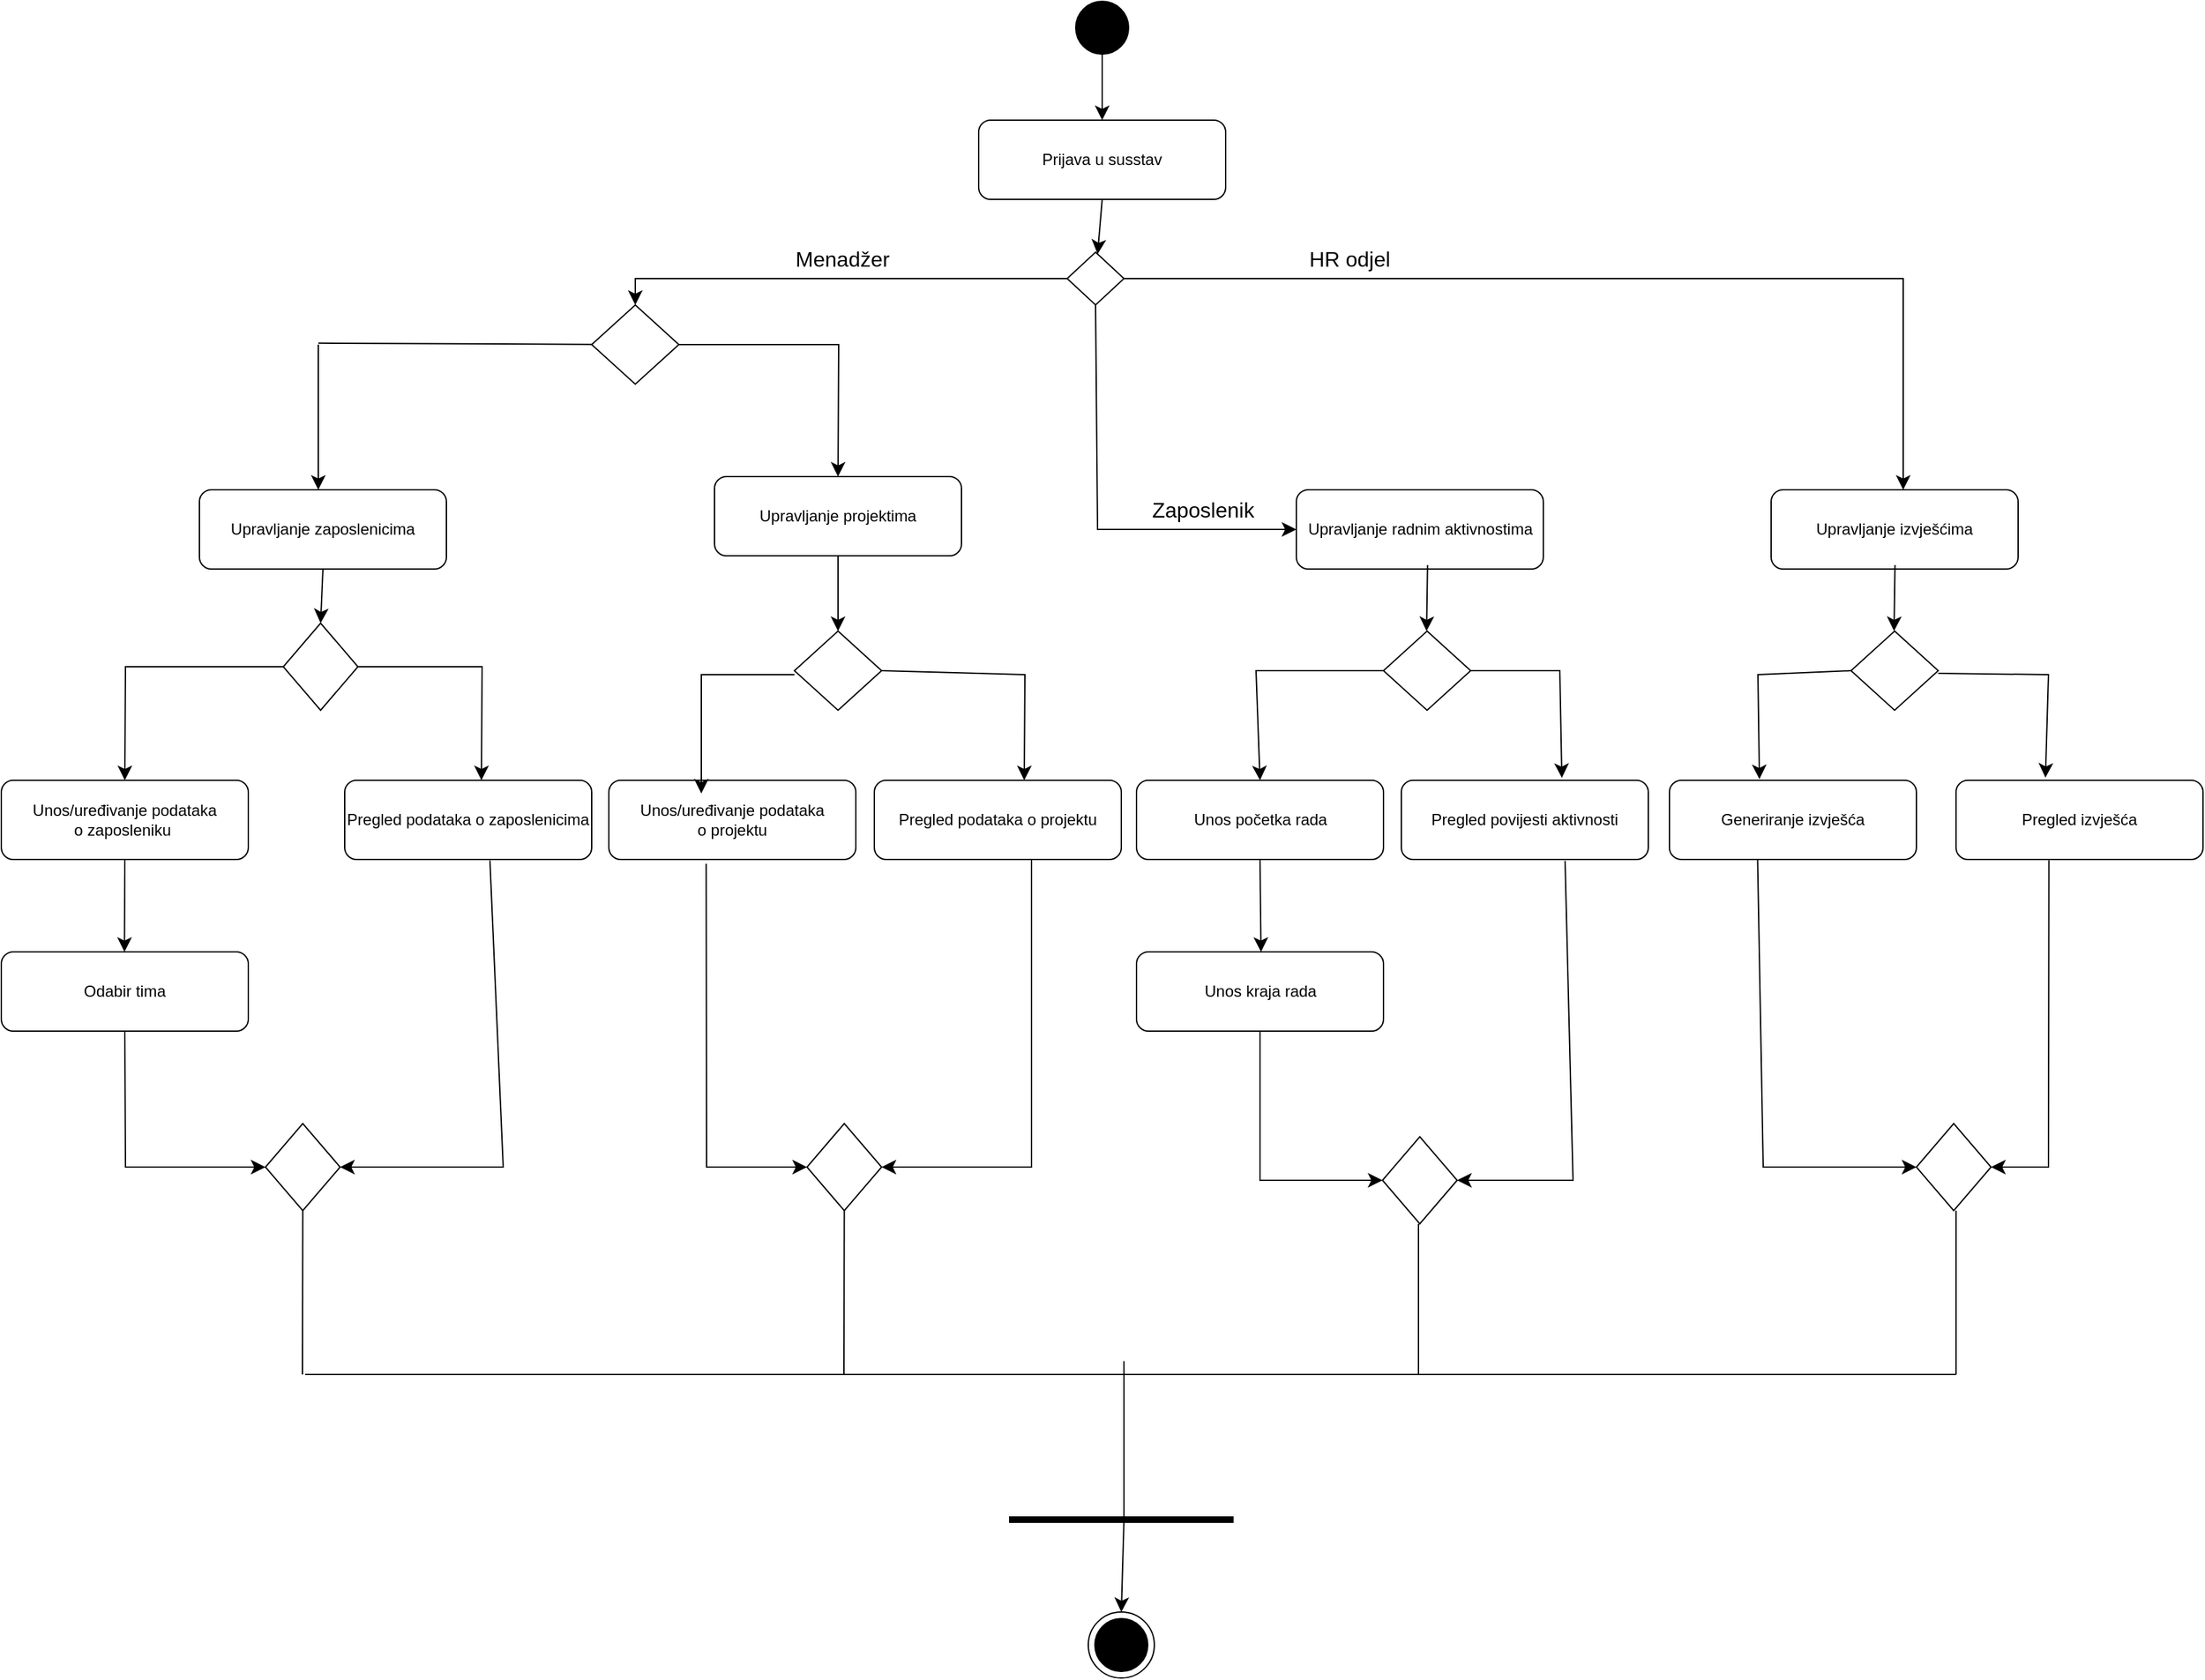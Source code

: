 <mxfile version="24.5.4" type="device">
  <diagram name="Page-1" id="gzGRxWa3JoMpj--NY-mY">
    <mxGraphModel dx="2333" dy="1587" grid="0" gridSize="10" guides="1" tooltips="1" connect="1" arrows="1" fold="1" page="1" pageScale="1" pageWidth="2336" pageHeight="1654" math="0" shadow="0">
      <root>
        <mxCell id="0" />
        <mxCell id="1" parent="0" />
        <mxCell id="ijba6530hI7enNe_Atq1-97" value="" style="ellipse;whiteSpace=wrap;html=1;aspect=fixed;" parent="1" vertex="1">
          <mxGeometry x="1143" y="1230" width="50" height="50" as="geometry" />
        </mxCell>
        <mxCell id="ijba6530hI7enNe_Atq1-5" style="edgeStyle=none;curved=1;rounded=0;orthogonalLoop=1;jettySize=auto;html=1;exitX=0.5;exitY=1;exitDx=0;exitDy=0;entryX=0.5;entryY=0;entryDx=0;entryDy=0;fontSize=12;startSize=8;endSize=8;" parent="1" source="ijba6530hI7enNe_Atq1-1" target="ijba6530hI7enNe_Atq1-4" edge="1">
          <mxGeometry relative="1" as="geometry" />
        </mxCell>
        <mxCell id="ijba6530hI7enNe_Atq1-1" value="" style="ellipse;whiteSpace=wrap;html=1;aspect=fixed;strokeColor=#000000;fillColor=#000000;" parent="1" vertex="1">
          <mxGeometry x="1133.5" y="10" width="40" height="40" as="geometry" />
        </mxCell>
        <mxCell id="ijba6530hI7enNe_Atq1-4" value="Prijava u susstav" style="rounded=1;whiteSpace=wrap;html=1;" parent="1" vertex="1">
          <mxGeometry x="1060" y="100" width="187" height="60" as="geometry" />
        </mxCell>
        <mxCell id="ijba6530hI7enNe_Atq1-26" style="edgeStyle=none;curved=1;rounded=0;orthogonalLoop=1;jettySize=auto;html=1;exitX=0.5;exitY=1;exitDx=0;exitDy=0;entryX=0;entryY=0.5;entryDx=0;entryDy=0;fontSize=12;startSize=8;endSize=8;" parent="1" source="ijba6530hI7enNe_Atq1-11" target="ijba6530hI7enNe_Atq1-21" edge="1">
          <mxGeometry relative="1" as="geometry" />
        </mxCell>
        <mxCell id="ijba6530hI7enNe_Atq1-11" value="Upravljanje zaposlenicima" style="rounded=1;whiteSpace=wrap;html=1;" parent="1" vertex="1">
          <mxGeometry x="470" y="380" width="187" height="60" as="geometry" />
        </mxCell>
        <mxCell id="ijba6530hI7enNe_Atq1-27" style="edgeStyle=none;curved=1;rounded=0;orthogonalLoop=1;jettySize=auto;html=1;exitX=0.5;exitY=1;exitDx=0;exitDy=0;fontSize=12;startSize=8;endSize=8;entryX=0.5;entryY=0;entryDx=0;entryDy=0;" parent="1" source="ijba6530hI7enNe_Atq1-12" target="ijba6530hI7enNe_Atq1-22" edge="1">
          <mxGeometry relative="1" as="geometry">
            <mxPoint x="1023.25" y="490" as="targetPoint" />
          </mxGeometry>
        </mxCell>
        <mxCell id="ijba6530hI7enNe_Atq1-12" value="Upravljanje projektima" style="rounded=1;whiteSpace=wrap;html=1;" parent="1" vertex="1">
          <mxGeometry x="860" y="370" width="187" height="60" as="geometry" />
        </mxCell>
        <mxCell id="ijba6530hI7enNe_Atq1-13" value="Upravljanje radnim aktivnostima" style="rounded=1;whiteSpace=wrap;html=1;" parent="1" vertex="1">
          <mxGeometry x="1300.5" y="380" width="187" height="60" as="geometry" />
        </mxCell>
        <mxCell id="ijba6530hI7enNe_Atq1-14" value="Upravljanje izvješćima" style="rounded=1;whiteSpace=wrap;html=1;" parent="1" vertex="1">
          <mxGeometry x="1660" y="380" width="187" height="60" as="geometry" />
        </mxCell>
        <mxCell id="ijba6530hI7enNe_Atq1-17" value="" style="endArrow=classic;html=1;rounded=0;fontSize=12;startSize=8;endSize=8;curved=0;exitX=1;exitY=0.5;exitDx=0;exitDy=0;" parent="1" source="ijba6530hI7enNe_Atq1-67" edge="1">
          <mxGeometry width="50" height="50" relative="1" as="geometry">
            <mxPoint x="1760" y="320" as="sourcePoint" />
            <mxPoint x="1760" y="380" as="targetPoint" />
            <Array as="points">
              <mxPoint x="1760" y="220" />
            </Array>
          </mxGeometry>
        </mxCell>
        <mxCell id="ijba6530hI7enNe_Atq1-18" value="" style="endArrow=classic;html=1;rounded=0;fontSize=12;startSize=8;endSize=8;curved=0;exitX=0.5;exitY=1;exitDx=0;exitDy=0;entryX=0;entryY=0.5;entryDx=0;entryDy=0;" parent="1" source="ijba6530hI7enNe_Atq1-67" target="ijba6530hI7enNe_Atq1-13" edge="1">
          <mxGeometry width="50" height="50" relative="1" as="geometry">
            <mxPoint x="1400" y="320" as="sourcePoint" />
            <mxPoint x="1400" y="380" as="targetPoint" />
            <Array as="points">
              <mxPoint x="1150" y="410" />
            </Array>
          </mxGeometry>
        </mxCell>
        <mxCell id="ijba6530hI7enNe_Atq1-19" value="" style="endArrow=classic;html=1;rounded=0;fontSize=12;startSize=8;endSize=8;curved=1;" parent="1" edge="1">
          <mxGeometry width="50" height="50" relative="1" as="geometry">
            <mxPoint x="560" y="270" as="sourcePoint" />
            <mxPoint x="560" y="380" as="targetPoint" />
          </mxGeometry>
        </mxCell>
        <mxCell id="ijba6530hI7enNe_Atq1-20" value="" style="endArrow=classic;html=1;rounded=0;fontSize=12;startSize=8;endSize=8;curved=0;exitX=1;exitY=0.5;exitDx=0;exitDy=0;entryX=0.5;entryY=0;entryDx=0;entryDy=0;" parent="1" source="ijba6530hI7enNe_Atq1-68" target="ijba6530hI7enNe_Atq1-12" edge="1">
          <mxGeometry width="50" height="50" relative="1" as="geometry">
            <mxPoint x="940" y="270" as="sourcePoint" />
            <mxPoint x="940" y="380" as="targetPoint" />
            <Array as="points">
              <mxPoint x="954" y="270" />
            </Array>
          </mxGeometry>
        </mxCell>
        <mxCell id="ijba6530hI7enNe_Atq1-37" style="edgeStyle=none;curved=0;rounded=0;orthogonalLoop=1;jettySize=auto;html=1;exitX=0.5;exitY=1;exitDx=0;exitDy=0;entryX=0.5;entryY=0;entryDx=0;entryDy=0;fontSize=12;startSize=8;endSize=8;" parent="1" source="ijba6530hI7enNe_Atq1-21" target="ijba6530hI7enNe_Atq1-33" edge="1">
          <mxGeometry relative="1" as="geometry">
            <Array as="points">
              <mxPoint x="414" y="514" />
            </Array>
          </mxGeometry>
        </mxCell>
        <mxCell id="ijba6530hI7enNe_Atq1-38" style="edgeStyle=none;curved=0;rounded=0;orthogonalLoop=1;jettySize=auto;html=1;exitX=0.5;exitY=0;exitDx=0;exitDy=0;entryX=0.5;entryY=0;entryDx=0;entryDy=0;fontSize=12;startSize=8;endSize=8;" parent="1" edge="1">
          <mxGeometry relative="1" as="geometry">
            <mxPoint x="570" y="514" as="sourcePoint" />
            <mxPoint x="683.5" y="600" as="targetPoint" />
            <Array as="points">
              <mxPoint x="684" y="514" />
            </Array>
          </mxGeometry>
        </mxCell>
        <mxCell id="ijba6530hI7enNe_Atq1-21" value="" style="rhombus;whiteSpace=wrap;html=1;direction=south;" parent="1" vertex="1">
          <mxGeometry x="533.5" y="481" width="56.5" height="66" as="geometry" />
        </mxCell>
        <mxCell id="ijba6530hI7enNe_Atq1-22" value="" style="rhombus;whiteSpace=wrap;html=1;" parent="1" vertex="1">
          <mxGeometry x="920.5" y="487" width="66" height="60" as="geometry" />
        </mxCell>
        <mxCell id="ijba6530hI7enNe_Atq1-24" value="" style="rhombus;whiteSpace=wrap;html=1;" parent="1" vertex="1">
          <mxGeometry x="1720.5" y="487" width="66" height="60" as="geometry" />
        </mxCell>
        <mxCell id="ijba6530hI7enNe_Atq1-29" value="" style="rhombus;whiteSpace=wrap;html=1;" parent="1" vertex="1">
          <mxGeometry x="1366.5" y="487" width="66" height="60" as="geometry" />
        </mxCell>
        <mxCell id="ijba6530hI7enNe_Atq1-31" style="edgeStyle=none;curved=1;rounded=0;orthogonalLoop=1;jettySize=auto;html=1;exitX=0.5;exitY=1;exitDx=0;exitDy=0;fontSize=12;startSize=8;endSize=8;" parent="1" edge="1">
          <mxGeometry relative="1" as="geometry">
            <mxPoint x="1753.05" y="487" as="targetPoint" />
            <mxPoint x="1753.8" y="437" as="sourcePoint" />
          </mxGeometry>
        </mxCell>
        <mxCell id="ijba6530hI7enNe_Atq1-39" style="edgeStyle=none;curved=1;rounded=0;orthogonalLoop=1;jettySize=auto;html=1;exitX=0.5;exitY=1;exitDx=0;exitDy=0;fontSize=12;startSize=8;endSize=8;" parent="1" source="ijba6530hI7enNe_Atq1-33" edge="1">
          <mxGeometry relative="1" as="geometry">
            <mxPoint x="413.25" y="730.0" as="targetPoint" />
          </mxGeometry>
        </mxCell>
        <mxCell id="ijba6530hI7enNe_Atq1-33" value="Unos/uređivanje podataka&lt;div&gt;o zaposleniku&amp;nbsp;&lt;/div&gt;" style="rounded=1;whiteSpace=wrap;html=1;" parent="1" vertex="1">
          <mxGeometry x="320" y="600" width="187" height="60" as="geometry" />
        </mxCell>
        <mxCell id="ijba6530hI7enNe_Atq1-90" style="edgeStyle=none;curved=0;rounded=0;orthogonalLoop=1;jettySize=auto;html=1;exitX=0.588;exitY=1.012;exitDx=0;exitDy=0;entryX=0.5;entryY=0;entryDx=0;entryDy=0;fontSize=12;startSize=8;endSize=8;exitPerimeter=0;" parent="1" source="ijba6530hI7enNe_Atq1-35" target="ijba6530hI7enNe_Atq1-88" edge="1">
          <mxGeometry relative="1" as="geometry">
            <Array as="points">
              <mxPoint x="700" y="893" />
            </Array>
          </mxGeometry>
        </mxCell>
        <mxCell id="ijba6530hI7enNe_Atq1-35" value="Pregled podataka o zaposlenicima" style="rounded=1;whiteSpace=wrap;html=1;" parent="1" vertex="1">
          <mxGeometry x="580" y="600" width="187" height="60" as="geometry" />
        </mxCell>
        <mxCell id="ijba6530hI7enNe_Atq1-86" style="edgeStyle=none;curved=0;rounded=0;orthogonalLoop=1;jettySize=auto;html=1;exitX=0.394;exitY=1.054;exitDx=0;exitDy=0;entryX=0.5;entryY=1;entryDx=0;entryDy=0;fontSize=12;startSize=8;endSize=8;exitPerimeter=0;" parent="1" source="ijba6530hI7enNe_Atq1-36" target="ijba6530hI7enNe_Atq1-60" edge="1">
          <mxGeometry relative="1" as="geometry">
            <Array as="points">
              <mxPoint x="854" y="893" />
            </Array>
          </mxGeometry>
        </mxCell>
        <mxCell id="ijba6530hI7enNe_Atq1-36" value="Unos/uređivanje podataka&lt;div&gt;o projektu&lt;/div&gt;" style="rounded=1;whiteSpace=wrap;html=1;" parent="1" vertex="1">
          <mxGeometry x="780" y="600" width="187" height="60" as="geometry" />
        </mxCell>
        <mxCell id="ijba6530hI7enNe_Atq1-87" style="edgeStyle=none;curved=0;rounded=0;orthogonalLoop=1;jettySize=auto;html=1;entryX=0.5;entryY=0;entryDx=0;entryDy=0;fontSize=12;startSize=8;endSize=8;" parent="1" target="ijba6530hI7enNe_Atq1-60" edge="1">
          <mxGeometry relative="1" as="geometry">
            <mxPoint x="1100" y="650" as="sourcePoint" />
            <Array as="points">
              <mxPoint x="1100" y="893" />
            </Array>
          </mxGeometry>
        </mxCell>
        <mxCell id="ijba6530hI7enNe_Atq1-41" value="Pregled podataka o projektu" style="rounded=1;whiteSpace=wrap;html=1;" parent="1" vertex="1">
          <mxGeometry x="981" y="600" width="187" height="60" as="geometry" />
        </mxCell>
        <mxCell id="ijba6530hI7enNe_Atq1-57" style="edgeStyle=none;curved=1;rounded=0;orthogonalLoop=1;jettySize=auto;html=1;exitX=0.5;exitY=1;exitDx=0;exitDy=0;fontSize=12;startSize=8;endSize=8;" parent="1" source="ijba6530hI7enNe_Atq1-43" edge="1">
          <mxGeometry relative="1" as="geometry">
            <mxPoint x="1273.778" y="730" as="targetPoint" />
          </mxGeometry>
        </mxCell>
        <mxCell id="ijba6530hI7enNe_Atq1-43" value="Unos početka rada" style="rounded=1;whiteSpace=wrap;html=1;" parent="1" vertex="1">
          <mxGeometry x="1179.5" y="600" width="187" height="60" as="geometry" />
        </mxCell>
        <mxCell id="ijba6530hI7enNe_Atq1-45" style="edgeStyle=none;curved=1;rounded=0;orthogonalLoop=1;jettySize=auto;html=1;exitX=0.5;exitY=1;exitDx=0;exitDy=0;fontSize=12;startSize=8;endSize=8;" parent="1" edge="1">
          <mxGeometry relative="1" as="geometry">
            <mxPoint x="1399.12" y="487" as="targetPoint" />
            <mxPoint x="1399.87" y="437" as="sourcePoint" />
          </mxGeometry>
        </mxCell>
        <mxCell id="ijba6530hI7enNe_Atq1-81" style="edgeStyle=none;curved=0;rounded=0;orthogonalLoop=1;jettySize=auto;html=1;exitX=0.663;exitY=1.017;exitDx=0;exitDy=0;entryX=0.5;entryY=0;entryDx=0;entryDy=0;fontSize=12;startSize=8;endSize=8;exitPerimeter=0;" parent="1" source="ijba6530hI7enNe_Atq1-46" target="ijba6530hI7enNe_Atq1-61" edge="1">
          <mxGeometry relative="1" as="geometry">
            <Array as="points">
              <mxPoint x="1510" y="903" />
            </Array>
          </mxGeometry>
        </mxCell>
        <mxCell id="ijba6530hI7enNe_Atq1-46" value="Pregled povijesti aktivnosti" style="rounded=1;whiteSpace=wrap;html=1;" parent="1" vertex="1">
          <mxGeometry x="1380" y="600" width="187" height="60" as="geometry" />
        </mxCell>
        <mxCell id="ijba6530hI7enNe_Atq1-79" style="edgeStyle=none;curved=0;rounded=0;orthogonalLoop=1;jettySize=auto;html=1;entryX=0.5;entryY=0;entryDx=0;entryDy=0;fontSize=12;startSize=8;endSize=8;exitX=0.376;exitY=1.011;exitDx=0;exitDy=0;exitPerimeter=0;" parent="1" source="ijba6530hI7enNe_Atq1-48" target="ijba6530hI7enNe_Atq1-62" edge="1">
          <mxGeometry relative="1" as="geometry">
            <mxPoint x="1860" y="661" as="sourcePoint" />
            <Array as="points">
              <mxPoint x="1870" y="893" />
            </Array>
          </mxGeometry>
        </mxCell>
        <mxCell id="ijba6530hI7enNe_Atq1-48" value="Pregled izvješća" style="rounded=1;whiteSpace=wrap;html=1;" parent="1" vertex="1">
          <mxGeometry x="1800" y="600" width="187" height="60" as="geometry" />
        </mxCell>
        <mxCell id="ijba6530hI7enNe_Atq1-49" style="edgeStyle=none;curved=0;rounded=0;orthogonalLoop=1;jettySize=auto;html=1;exitX=0.5;exitY=1;exitDx=0;exitDy=0;fontSize=12;startSize=8;endSize=8;" parent="1" edge="1">
          <mxGeometry relative="1" as="geometry">
            <mxPoint x="920.5" y="520" as="sourcePoint" />
            <mxPoint x="850" y="610" as="targetPoint" />
            <Array as="points">
              <mxPoint x="850" y="520" />
            </Array>
          </mxGeometry>
        </mxCell>
        <mxCell id="ijba6530hI7enNe_Atq1-50" style="edgeStyle=none;curved=0;rounded=0;orthogonalLoop=1;jettySize=auto;html=1;entryX=0.5;entryY=0;entryDx=0;entryDy=0;fontSize=12;startSize=8;endSize=8;exitX=1;exitY=0.5;exitDx=0;exitDy=0;" parent="1" source="ijba6530hI7enNe_Atq1-22" edge="1">
          <mxGeometry relative="1" as="geometry">
            <mxPoint x="990" y="514" as="sourcePoint" />
            <mxPoint x="1094.5" y="600" as="targetPoint" />
            <Array as="points">
              <mxPoint x="1095" y="520" />
            </Array>
          </mxGeometry>
        </mxCell>
        <mxCell id="ijba6530hI7enNe_Atq1-89" style="edgeStyle=none;curved=0;rounded=0;orthogonalLoop=1;jettySize=auto;html=1;exitX=0.5;exitY=1;exitDx=0;exitDy=0;entryX=0.5;entryY=1;entryDx=0;entryDy=0;fontSize=12;startSize=8;endSize=8;" parent="1" source="ijba6530hI7enNe_Atq1-52" target="ijba6530hI7enNe_Atq1-88" edge="1">
          <mxGeometry relative="1" as="geometry">
            <Array as="points">
              <mxPoint x="414" y="893" />
            </Array>
          </mxGeometry>
        </mxCell>
        <mxCell id="ijba6530hI7enNe_Atq1-52" value="Odabir tima" style="rounded=1;whiteSpace=wrap;html=1;" parent="1" vertex="1">
          <mxGeometry x="320" y="730" width="187" height="60" as="geometry" />
        </mxCell>
        <mxCell id="ijba6530hI7enNe_Atq1-53" style="edgeStyle=none;curved=0;rounded=0;orthogonalLoop=1;jettySize=auto;html=1;exitX=0;exitY=0.5;exitDx=0;exitDy=0;fontSize=12;startSize=8;endSize=8;entryX=0.5;entryY=0;entryDx=0;entryDy=0;" parent="1" source="ijba6530hI7enNe_Atq1-29" target="ijba6530hI7enNe_Atq1-43" edge="1">
          <mxGeometry relative="1" as="geometry">
            <mxPoint x="1366.5" y="520" as="sourcePoint" />
            <mxPoint x="1296" y="610" as="targetPoint" />
            <Array as="points">
              <mxPoint x="1270" y="517" />
            </Array>
          </mxGeometry>
        </mxCell>
        <mxCell id="ijba6530hI7enNe_Atq1-54" style="edgeStyle=none;curved=0;rounded=0;orthogonalLoop=1;jettySize=auto;html=1;entryX=0.65;entryY=-0.03;entryDx=0;entryDy=0;fontSize=12;startSize=8;endSize=8;exitX=1;exitY=0.5;exitDx=0;exitDy=0;entryPerimeter=0;" parent="1" target="ijba6530hI7enNe_Atq1-46" edge="1">
          <mxGeometry relative="1" as="geometry">
            <mxPoint x="1432.5" y="517" as="sourcePoint" />
            <mxPoint x="1540" y="600" as="targetPoint" />
            <Array as="points">
              <mxPoint x="1500" y="517" />
            </Array>
          </mxGeometry>
        </mxCell>
        <mxCell id="ijba6530hI7enNe_Atq1-55" style="edgeStyle=none;curved=0;rounded=0;orthogonalLoop=1;jettySize=auto;html=1;exitX=0;exitY=0.5;exitDx=0;exitDy=0;fontSize=12;startSize=8;endSize=8;entryX=0.343;entryY=-0.014;entryDx=0;entryDy=0;entryPerimeter=0;" parent="1" edge="1">
          <mxGeometry relative="1" as="geometry">
            <mxPoint x="1720.5" y="517" as="sourcePoint" />
            <mxPoint x="1651.141" y="599.16" as="targetPoint" />
            <Array as="points">
              <mxPoint x="1650" y="520" />
            </Array>
          </mxGeometry>
        </mxCell>
        <mxCell id="ijba6530hI7enNe_Atq1-56" style="edgeStyle=none;curved=0;rounded=0;orthogonalLoop=1;jettySize=auto;html=1;entryX=0.362;entryY=-0.033;entryDx=0;entryDy=0;fontSize=12;startSize=8;endSize=8;exitX=1;exitY=0.5;exitDx=0;exitDy=0;entryPerimeter=0;" parent="1" target="ijba6530hI7enNe_Atq1-48" edge="1">
          <mxGeometry relative="1" as="geometry">
            <mxPoint x="1786.5" y="519" as="sourcePoint" />
            <mxPoint x="1856" y="600" as="targetPoint" />
            <Array as="points">
              <mxPoint x="1870" y="520" />
            </Array>
          </mxGeometry>
        </mxCell>
        <mxCell id="ijba6530hI7enNe_Atq1-80" style="edgeStyle=none;curved=0;rounded=0;orthogonalLoop=1;jettySize=auto;html=1;exitX=0.5;exitY=1;exitDx=0;exitDy=0;entryX=0.5;entryY=1;entryDx=0;entryDy=0;fontSize=12;startSize=8;endSize=8;" parent="1" source="ijba6530hI7enNe_Atq1-58" target="ijba6530hI7enNe_Atq1-61" edge="1">
          <mxGeometry relative="1" as="geometry">
            <Array as="points">
              <mxPoint x="1273" y="903" />
            </Array>
          </mxGeometry>
        </mxCell>
        <mxCell id="ijba6530hI7enNe_Atq1-58" value="Unos kraja rada" style="rounded=1;whiteSpace=wrap;html=1;" parent="1" vertex="1">
          <mxGeometry x="1179.5" y="730" width="187" height="60" as="geometry" />
        </mxCell>
        <mxCell id="ijba6530hI7enNe_Atq1-60" value="" style="rhombus;whiteSpace=wrap;html=1;direction=south;" parent="1" vertex="1">
          <mxGeometry x="930" y="860" width="56.5" height="66" as="geometry" />
        </mxCell>
        <mxCell id="ijba6530hI7enNe_Atq1-61" value="" style="rhombus;whiteSpace=wrap;html=1;direction=south;" parent="1" vertex="1">
          <mxGeometry x="1365.75" y="870" width="56.5" height="66" as="geometry" />
        </mxCell>
        <mxCell id="ijba6530hI7enNe_Atq1-62" value="" style="rhombus;whiteSpace=wrap;html=1;direction=south;" parent="1" vertex="1">
          <mxGeometry x="1770" y="860" width="56.5" height="66" as="geometry" />
        </mxCell>
        <mxCell id="ijba6530hI7enNe_Atq1-63" value="" style="ellipse;whiteSpace=wrap;html=1;aspect=fixed;strokeColor=#000000;fillColor=#000000;" parent="1" vertex="1">
          <mxGeometry x="1148" y="1235" width="40" height="40" as="geometry" />
        </mxCell>
        <mxCell id="ijba6530hI7enNe_Atq1-64" value="" style="endArrow=none;html=1;rounded=0;fontSize=12;startSize=2;endSize=20;curved=1;strokeWidth=5;" parent="1" edge="1">
          <mxGeometry width="50" height="50" relative="1" as="geometry">
            <mxPoint x="1083" y="1160" as="sourcePoint" />
            <mxPoint x="1253" y="1160" as="targetPoint" />
            <Array as="points">
              <mxPoint x="1170" y="1160" />
            </Array>
          </mxGeometry>
        </mxCell>
        <mxCell id="ijba6530hI7enNe_Atq1-65" value="" style="endArrow=classic;html=1;rounded=0;fontSize=12;startSize=8;endSize=8;curved=1;" parent="1" edge="1">
          <mxGeometry width="50" height="50" relative="1" as="geometry">
            <mxPoint x="1170" y="1160" as="sourcePoint" />
            <mxPoint x="1168" y="1230" as="targetPoint" />
          </mxGeometry>
        </mxCell>
        <mxCell id="ijba6530hI7enNe_Atq1-69" value="" style="endArrow=none;html=1;rounded=0;fontSize=12;startSize=8;endSize=8;curved=1;" parent="1" target="ijba6530hI7enNe_Atq1-68" edge="1">
          <mxGeometry width="50" height="50" relative="1" as="geometry">
            <mxPoint x="560" y="268.89" as="sourcePoint" />
            <mxPoint x="1760" y="268.89" as="targetPoint" />
          </mxGeometry>
        </mxCell>
        <mxCell id="ijba6530hI7enNe_Atq1-68" value="" style="rhombus;whiteSpace=wrap;html=1;" parent="1" vertex="1">
          <mxGeometry x="767" y="240" width="66" height="60" as="geometry" />
        </mxCell>
        <mxCell id="ijba6530hI7enNe_Atq1-72" value="" style="edgeStyle=none;curved=1;rounded=0;orthogonalLoop=1;jettySize=auto;html=1;exitX=0.5;exitY=1;exitDx=0;exitDy=0;fontSize=12;startSize=8;endSize=8;" parent="1" source="ijba6530hI7enNe_Atq1-4" target="ijba6530hI7enNe_Atq1-67" edge="1">
          <mxGeometry relative="1" as="geometry">
            <mxPoint x="1160" y="240" as="targetPoint" />
            <mxPoint x="1160" y="160" as="sourcePoint" />
          </mxGeometry>
        </mxCell>
        <mxCell id="ijba6530hI7enNe_Atq1-73" style="edgeStyle=none;curved=0;rounded=0;orthogonalLoop=1;jettySize=auto;html=1;exitX=0;exitY=0.5;exitDx=0;exitDy=0;entryX=0.5;entryY=0;entryDx=0;entryDy=0;fontSize=12;startSize=8;endSize=8;" parent="1" source="ijba6530hI7enNe_Atq1-67" target="ijba6530hI7enNe_Atq1-68" edge="1">
          <mxGeometry relative="1" as="geometry">
            <Array as="points">
              <mxPoint x="800" y="220" />
            </Array>
          </mxGeometry>
        </mxCell>
        <mxCell id="ijba6530hI7enNe_Atq1-67" value="" style="rhombus;whiteSpace=wrap;html=1;" parent="1" vertex="1">
          <mxGeometry x="1127" y="200" width="43" height="40" as="geometry" />
        </mxCell>
        <mxCell id="ijba6530hI7enNe_Atq1-78" style="edgeStyle=none;curved=0;rounded=0;orthogonalLoop=1;jettySize=auto;html=1;exitX=0.357;exitY=1;exitDx=0;exitDy=0;entryX=0.5;entryY=1;entryDx=0;entryDy=0;fontSize=12;startSize=8;endSize=8;exitPerimeter=0;" parent="1" source="ijba6530hI7enNe_Atq1-77" target="ijba6530hI7enNe_Atq1-62" edge="1">
          <mxGeometry relative="1" as="geometry">
            <Array as="points">
              <mxPoint x="1654" y="893" />
            </Array>
          </mxGeometry>
        </mxCell>
        <mxCell id="ijba6530hI7enNe_Atq1-77" value="Generiranje izvješća" style="rounded=1;whiteSpace=wrap;html=1;" parent="1" vertex="1">
          <mxGeometry x="1583" y="600" width="187" height="60" as="geometry" />
        </mxCell>
        <mxCell id="ijba6530hI7enNe_Atq1-82" value="Menadžer" style="text;html=1;align=center;verticalAlign=middle;whiteSpace=wrap;rounded=0;fontSize=16;" parent="1" vertex="1">
          <mxGeometry x="926.5" y="190" width="60" height="30" as="geometry" />
        </mxCell>
        <mxCell id="ijba6530hI7enNe_Atq1-84" value="Zaposlenik" style="text;html=1;align=center;verticalAlign=middle;whiteSpace=wrap;rounded=0;fontSize=16;" parent="1" vertex="1">
          <mxGeometry x="1200" y="380" width="60" height="30" as="geometry" />
        </mxCell>
        <mxCell id="ijba6530hI7enNe_Atq1-85" value="HR odjel" style="text;html=1;align=center;verticalAlign=middle;whiteSpace=wrap;rounded=0;fontSize=16;" parent="1" vertex="1">
          <mxGeometry x="1300.5" y="190" width="79.5" height="30" as="geometry" />
        </mxCell>
        <mxCell id="ijba6530hI7enNe_Atq1-88" value="" style="rhombus;whiteSpace=wrap;html=1;direction=south;" parent="1" vertex="1">
          <mxGeometry x="520" y="860" width="56.5" height="66" as="geometry" />
        </mxCell>
        <mxCell id="ijba6530hI7enNe_Atq1-91" value="" style="endArrow=none;html=1;rounded=0;fontSize=12;startSize=8;endSize=8;curved=1;" parent="1" edge="1">
          <mxGeometry width="50" height="50" relative="1" as="geometry">
            <mxPoint x="550" y="1050" as="sourcePoint" />
            <mxPoint x="1800" y="1050" as="targetPoint" />
          </mxGeometry>
        </mxCell>
        <mxCell id="ijba6530hI7enNe_Atq1-92" value="" style="endArrow=none;html=1;rounded=0;fontSize=12;startSize=8;endSize=8;curved=1;entryX=1;entryY=0.5;entryDx=0;entryDy=0;" parent="1" target="ijba6530hI7enNe_Atq1-88" edge="1">
          <mxGeometry width="50" height="50" relative="1" as="geometry">
            <mxPoint x="548" y="1050" as="sourcePoint" />
            <mxPoint x="690" y="1220" as="targetPoint" />
          </mxGeometry>
        </mxCell>
        <mxCell id="ijba6530hI7enNe_Atq1-93" value="" style="endArrow=none;html=1;rounded=0;fontSize=12;startSize=8;endSize=8;curved=1;entryX=1;entryY=0.5;entryDx=0;entryDy=0;" parent="1" target="ijba6530hI7enNe_Atq1-60" edge="1">
          <mxGeometry width="50" height="50" relative="1" as="geometry">
            <mxPoint x="958" y="1050" as="sourcePoint" />
            <mxPoint x="930" y="940" as="targetPoint" />
          </mxGeometry>
        </mxCell>
        <mxCell id="ijba6530hI7enNe_Atq1-94" value="" style="endArrow=none;html=1;rounded=0;fontSize=12;startSize=8;endSize=8;curved=1;entryX=1;entryY=0.5;entryDx=0;entryDy=0;" parent="1" edge="1">
          <mxGeometry width="50" height="50" relative="1" as="geometry">
            <mxPoint x="1393" y="1050" as="sourcePoint" />
            <mxPoint x="1393" y="936" as="targetPoint" />
          </mxGeometry>
        </mxCell>
        <mxCell id="ijba6530hI7enNe_Atq1-95" value="" style="endArrow=none;html=1;rounded=0;fontSize=12;startSize=8;endSize=8;curved=1;entryX=1;entryY=0.5;entryDx=0;entryDy=0;" parent="1" edge="1">
          <mxGeometry width="50" height="50" relative="1" as="geometry">
            <mxPoint x="1800" y="1050" as="sourcePoint" />
            <mxPoint x="1800" y="926" as="targetPoint" />
          </mxGeometry>
        </mxCell>
        <mxCell id="ijba6530hI7enNe_Atq1-96" value="" style="endArrow=none;html=1;rounded=0;fontSize=12;startSize=8;endSize=8;curved=1;" parent="1" edge="1">
          <mxGeometry width="50" height="50" relative="1" as="geometry">
            <mxPoint x="1170" y="1160" as="sourcePoint" />
            <mxPoint x="1170" y="1040" as="targetPoint" />
          </mxGeometry>
        </mxCell>
      </root>
    </mxGraphModel>
  </diagram>
</mxfile>
